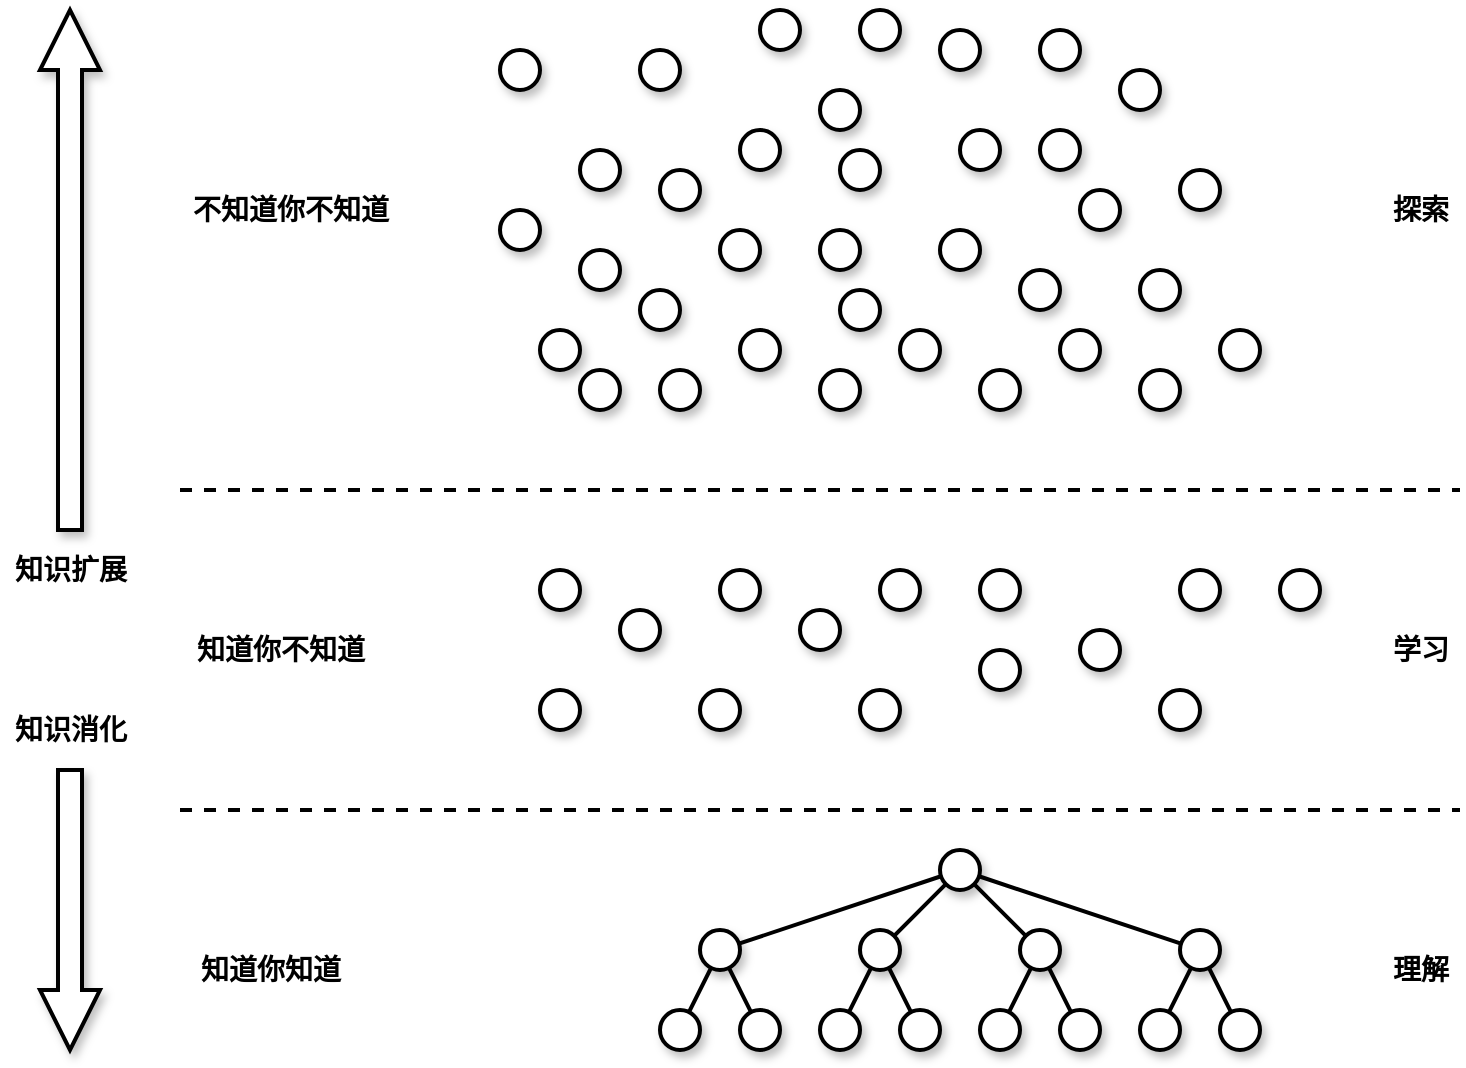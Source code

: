 <mxfile version="14.6.13" type="device" pages="2"><diagram id="Ca0sFENJAlnB6VOYmTz4" name="knowledge-layer"><mxGraphModel dx="1106" dy="852" grid="1" gridSize="10" guides="1" tooltips="1" connect="1" arrows="1" fold="1" page="1" pageScale="1" pageWidth="800" pageHeight="600" math="0" shadow="0"><root><mxCell id="0"/><mxCell id="1" parent="0"/><mxCell id="a94jEHn9fRnZe94geJ_5-18" value="" style="endArrow=none;html=1;fontSize=14;strokeWidth=2;align=center;dashed=1;fontStyle=1;" edge="1" parent="1"><mxGeometry width="50" height="50" relative="1" as="geometry"><mxPoint x="120" y="280" as="sourcePoint"/><mxPoint x="760" y="280" as="targetPoint"/></mxGeometry></mxCell><mxCell id="a94jEHn9fRnZe94geJ_5-1" value="" style="ellipse;whiteSpace=wrap;html=1;aspect=fixed;strokeWidth=2;fontSize=14;fontStyle=1;shadow=1;" vertex="1" parent="1"><mxGeometry x="280" y="60" width="20" height="20" as="geometry"/></mxCell><mxCell id="a94jEHn9fRnZe94geJ_5-2" value="" style="ellipse;whiteSpace=wrap;html=1;aspect=fixed;strokeWidth=2;fontSize=14;fontStyle=1;shadow=1;" vertex="1" parent="1"><mxGeometry x="300" y="200" width="20" height="20" as="geometry"/></mxCell><mxCell id="a94jEHn9fRnZe94geJ_5-3" value="" style="ellipse;whiteSpace=wrap;html=1;aspect=fixed;strokeWidth=2;fontSize=14;fontStyle=1;shadow=1;" vertex="1" parent="1"><mxGeometry x="320" y="110" width="20" height="20" as="geometry"/></mxCell><mxCell id="a94jEHn9fRnZe94geJ_5-4" value="" style="ellipse;whiteSpace=wrap;html=1;aspect=fixed;strokeWidth=2;fontSize=14;fontStyle=1;shadow=1;" vertex="1" parent="1"><mxGeometry x="410" y="40" width="20" height="20" as="geometry"/></mxCell><mxCell id="a94jEHn9fRnZe94geJ_5-5" value="" style="ellipse;whiteSpace=wrap;html=1;aspect=fixed;strokeWidth=2;fontSize=14;fontStyle=1;shadow=1;" vertex="1" parent="1"><mxGeometry x="540" y="170" width="20" height="20" as="geometry"/></mxCell><mxCell id="a94jEHn9fRnZe94geJ_5-6" value="" style="ellipse;whiteSpace=wrap;html=1;aspect=fixed;strokeWidth=2;fontSize=14;fontStyle=1;shadow=1;" vertex="1" parent="1"><mxGeometry x="590" y="70" width="20" height="20" as="geometry"/></mxCell><mxCell id="a94jEHn9fRnZe94geJ_5-8" value="" style="ellipse;whiteSpace=wrap;html=1;aspect=fixed;strokeWidth=2;fontSize=14;fontStyle=1;shadow=1;" vertex="1" parent="1"><mxGeometry x="510" y="100" width="20" height="20" as="geometry"/></mxCell><mxCell id="a94jEHn9fRnZe94geJ_5-9" value="" style="ellipse;whiteSpace=wrap;html=1;aspect=fixed;strokeWidth=2;fontSize=14;fontStyle=1;shadow=1;" vertex="1" parent="1"><mxGeometry x="460" y="40" width="20" height="20" as="geometry"/></mxCell><mxCell id="a94jEHn9fRnZe94geJ_5-10" value="" style="ellipse;whiteSpace=wrap;html=1;aspect=fixed;strokeWidth=2;fontSize=14;fontStyle=1;shadow=1;" vertex="1" parent="1"><mxGeometry x="390" y="150" width="20" height="20" as="geometry"/></mxCell><mxCell id="a94jEHn9fRnZe94geJ_5-11" value="" style="ellipse;whiteSpace=wrap;html=1;aspect=fixed;strokeWidth=2;fontSize=14;fontStyle=1;shadow=1;" vertex="1" parent="1"><mxGeometry x="350" y="60" width="20" height="20" as="geometry"/></mxCell><mxCell id="a94jEHn9fRnZe94geJ_5-12" value="" style="ellipse;whiteSpace=wrap;html=1;aspect=fixed;strokeWidth=2;fontSize=14;fontStyle=1;shadow=1;" vertex="1" parent="1"><mxGeometry x="450" y="180" width="20" height="20" as="geometry"/></mxCell><mxCell id="a94jEHn9fRnZe94geJ_5-13" value="" style="ellipse;whiteSpace=wrap;html=1;aspect=fixed;strokeWidth=2;fontSize=14;fontStyle=1;shadow=1;" vertex="1" parent="1"><mxGeometry x="280" y="140" width="20" height="20" as="geometry"/></mxCell><mxCell id="a94jEHn9fRnZe94geJ_5-14" value="" style="ellipse;whiteSpace=wrap;html=1;aspect=fixed;strokeWidth=2;fontSize=14;fontStyle=1;shadow=1;" vertex="1" parent="1"><mxGeometry x="350" y="180" width="20" height="20" as="geometry"/></mxCell><mxCell id="a94jEHn9fRnZe94geJ_5-15" value="" style="ellipse;whiteSpace=wrap;html=1;aspect=fixed;strokeWidth=2;fontSize=14;fontStyle=1;shadow=1;" vertex="1" parent="1"><mxGeometry x="620" y="120" width="20" height="20" as="geometry"/></mxCell><mxCell id="a94jEHn9fRnZe94geJ_5-16" value="" style="ellipse;whiteSpace=wrap;html=1;aspect=fixed;strokeWidth=2;fontSize=14;fontStyle=1;shadow=1;" vertex="1" parent="1"><mxGeometry x="400" y="100" width="20" height="20" as="geometry"/></mxCell><mxCell id="a94jEHn9fRnZe94geJ_5-19" value="" style="endArrow=none;html=1;fontSize=14;strokeWidth=2;align=center;dashed=1;fontStyle=1;" edge="1" parent="1"><mxGeometry width="50" height="50" relative="1" as="geometry"><mxPoint x="120" y="440" as="sourcePoint"/><mxPoint x="760" y="440" as="targetPoint"/></mxGeometry></mxCell><mxCell id="a94jEHn9fRnZe94geJ_5-23" style="rounded=0;orthogonalLoop=1;jettySize=auto;html=1;fontSize=14;strokeWidth=2;align=center;endArrow=none;endFill=0;fontStyle=1;" edge="1" parent="1" source="a94jEHn9fRnZe94geJ_5-20" target="a94jEHn9fRnZe94geJ_5-21"><mxGeometry relative="1" as="geometry"/></mxCell><mxCell id="a94jEHn9fRnZe94geJ_5-24" style="edgeStyle=none;rounded=0;orthogonalLoop=1;jettySize=auto;html=1;fontSize=14;endArrow=none;endFill=0;strokeWidth=2;align=center;fontStyle=1;" edge="1" parent="1" source="a94jEHn9fRnZe94geJ_5-20" target="a94jEHn9fRnZe94geJ_5-22"><mxGeometry relative="1" as="geometry"/></mxCell><mxCell id="a94jEHn9fRnZe94geJ_5-47" style="edgeStyle=none;rounded=0;orthogonalLoop=1;jettySize=auto;html=1;fontSize=14;endArrow=none;endFill=0;strokeWidth=2;align=center;fontStyle=1;" edge="1" parent="1" source="a94jEHn9fRnZe94geJ_5-20" target="a94jEHn9fRnZe94geJ_5-46"><mxGeometry relative="1" as="geometry"/></mxCell><mxCell id="a94jEHn9fRnZe94geJ_5-92" style="edgeStyle=none;rounded=0;orthogonalLoop=1;jettySize=auto;html=1;shadow=0;fontSize=14;endArrow=none;endFill=0;strokeWidth=2;align=center;" edge="1" parent="1" source="a94jEHn9fRnZe94geJ_5-20" target="a94jEHn9fRnZe94geJ_5-87"><mxGeometry relative="1" as="geometry"/></mxCell><mxCell id="a94jEHn9fRnZe94geJ_5-20" value="" style="ellipse;whiteSpace=wrap;html=1;aspect=fixed;strokeWidth=2;fontSize=14;fontStyle=1;shadow=1;" vertex="1" parent="1"><mxGeometry x="500" y="460" width="20" height="20" as="geometry"/></mxCell><mxCell id="a94jEHn9fRnZe94geJ_5-26" style="edgeStyle=none;rounded=0;orthogonalLoop=1;jettySize=auto;html=1;fontSize=14;endArrow=none;endFill=0;strokeWidth=2;align=center;fontStyle=1;" edge="1" parent="1" source="a94jEHn9fRnZe94geJ_5-21" target="a94jEHn9fRnZe94geJ_5-25"><mxGeometry relative="1" as="geometry"/></mxCell><mxCell id="a94jEHn9fRnZe94geJ_5-43" style="edgeStyle=none;rounded=0;orthogonalLoop=1;jettySize=auto;html=1;fontSize=14;endArrow=none;endFill=0;strokeWidth=2;align=center;fontStyle=1;" edge="1" parent="1" source="a94jEHn9fRnZe94geJ_5-21" target="a94jEHn9fRnZe94geJ_5-42"><mxGeometry relative="1" as="geometry"/></mxCell><mxCell id="a94jEHn9fRnZe94geJ_5-21" value="" style="ellipse;whiteSpace=wrap;html=1;aspect=fixed;strokeWidth=2;fontSize=14;fontStyle=1;shadow=1;" vertex="1" parent="1"><mxGeometry x="460" y="500" width="20" height="20" as="geometry"/></mxCell><mxCell id="a94jEHn9fRnZe94geJ_5-28" style="edgeStyle=none;rounded=0;orthogonalLoop=1;jettySize=auto;html=1;fontSize=14;endArrow=none;endFill=0;strokeWidth=2;align=center;fontStyle=1;" edge="1" parent="1" source="a94jEHn9fRnZe94geJ_5-22" target="a94jEHn9fRnZe94geJ_5-27"><mxGeometry relative="1" as="geometry"/></mxCell><mxCell id="a94jEHn9fRnZe94geJ_5-45" style="edgeStyle=none;rounded=0;orthogonalLoop=1;jettySize=auto;html=1;fontSize=14;endArrow=none;endFill=0;strokeWidth=2;align=center;fontStyle=1;" edge="1" parent="1" source="a94jEHn9fRnZe94geJ_5-22" target="a94jEHn9fRnZe94geJ_5-44"><mxGeometry relative="1" as="geometry"/></mxCell><mxCell id="a94jEHn9fRnZe94geJ_5-22" value="" style="ellipse;whiteSpace=wrap;html=1;aspect=fixed;strokeWidth=2;fontSize=14;fontStyle=1;shadow=1;" vertex="1" parent="1"><mxGeometry x="540" y="500" width="20" height="20" as="geometry"/></mxCell><mxCell id="a94jEHn9fRnZe94geJ_5-25" value="" style="ellipse;whiteSpace=wrap;html=1;aspect=fixed;strokeWidth=2;fontSize=14;fontStyle=1;shadow=1;" vertex="1" parent="1"><mxGeometry x="440" y="540" width="20" height="20" as="geometry"/></mxCell><mxCell id="a94jEHn9fRnZe94geJ_5-27" value="" style="ellipse;whiteSpace=wrap;html=1;aspect=fixed;strokeWidth=2;fontSize=14;fontStyle=1;shadow=1;" vertex="1" parent="1"><mxGeometry x="560" y="540" width="20" height="20" as="geometry"/></mxCell><mxCell id="a94jEHn9fRnZe94geJ_5-30" value="" style="ellipse;whiteSpace=wrap;html=1;aspect=fixed;strokeWidth=2;fontSize=14;fontStyle=1;shadow=1;" vertex="1" parent="1"><mxGeometry x="390" y="320" width="20" height="20" as="geometry"/></mxCell><mxCell id="a94jEHn9fRnZe94geJ_5-31" value="" style="ellipse;whiteSpace=wrap;html=1;aspect=fixed;strokeWidth=2;fontSize=14;fontStyle=1;shadow=1;" vertex="1" parent="1"><mxGeometry x="300" y="320" width="20" height="20" as="geometry"/></mxCell><mxCell id="a94jEHn9fRnZe94geJ_5-32" value="" style="ellipse;whiteSpace=wrap;html=1;aspect=fixed;strokeWidth=2;fontSize=14;fontStyle=1;shadow=1;" vertex="1" parent="1"><mxGeometry x="340" y="340" width="20" height="20" as="geometry"/></mxCell><mxCell id="a94jEHn9fRnZe94geJ_5-33" value="" style="ellipse;whiteSpace=wrap;html=1;aspect=fixed;strokeWidth=2;fontSize=14;fontStyle=1;shadow=1;" vertex="1" parent="1"><mxGeometry x="300" y="380" width="20" height="20" as="geometry"/></mxCell><mxCell id="a94jEHn9fRnZe94geJ_5-34" value="" style="ellipse;whiteSpace=wrap;html=1;aspect=fixed;strokeWidth=2;fontSize=14;fontStyle=1;shadow=1;" vertex="1" parent="1"><mxGeometry x="470" y="320" width="20" height="20" as="geometry"/></mxCell><mxCell id="a94jEHn9fRnZe94geJ_5-35" value="" style="ellipse;whiteSpace=wrap;html=1;aspect=fixed;strokeWidth=2;fontSize=14;fontStyle=1;shadow=1;" vertex="1" parent="1"><mxGeometry x="380" y="380" width="20" height="20" as="geometry"/></mxCell><mxCell id="a94jEHn9fRnZe94geJ_5-36" value="" style="ellipse;whiteSpace=wrap;html=1;aspect=fixed;strokeWidth=2;fontSize=14;fontStyle=1;shadow=1;" vertex="1" parent="1"><mxGeometry x="570" y="350" width="20" height="20" as="geometry"/></mxCell><mxCell id="a94jEHn9fRnZe94geJ_5-38" value="" style="ellipse;whiteSpace=wrap;html=1;aspect=fixed;strokeWidth=2;fontSize=14;fontStyle=1;shadow=1;" vertex="1" parent="1"><mxGeometry x="610" y="380" width="20" height="20" as="geometry"/></mxCell><mxCell id="a94jEHn9fRnZe94geJ_5-39" value="" style="ellipse;whiteSpace=wrap;html=1;aspect=fixed;strokeWidth=2;fontSize=14;fontStyle=1;shadow=1;" vertex="1" parent="1"><mxGeometry x="620" y="320" width="20" height="20" as="geometry"/></mxCell><mxCell id="a94jEHn9fRnZe94geJ_5-41" value="" style="ellipse;whiteSpace=wrap;html=1;aspect=fixed;strokeWidth=2;fontSize=14;fontStyle=1;shadow=1;" vertex="1" parent="1"><mxGeometry x="670" y="320" width="20" height="20" as="geometry"/></mxCell><mxCell id="a94jEHn9fRnZe94geJ_5-42" value="" style="ellipse;whiteSpace=wrap;html=1;aspect=fixed;strokeWidth=2;fontSize=14;fontStyle=1;shadow=1;" vertex="1" parent="1"><mxGeometry x="480" y="540" width="20" height="20" as="geometry"/></mxCell><mxCell id="a94jEHn9fRnZe94geJ_5-44" value="" style="ellipse;whiteSpace=wrap;html=1;aspect=fixed;strokeWidth=2;fontSize=14;fontStyle=1;shadow=1;" vertex="1" parent="1"><mxGeometry x="520" y="540" width="20" height="20" as="geometry"/></mxCell><mxCell id="a94jEHn9fRnZe94geJ_5-49" style="edgeStyle=none;rounded=0;orthogonalLoop=1;jettySize=auto;html=1;fontSize=14;endArrow=none;endFill=0;strokeWidth=2;align=center;fontStyle=1;" edge="1" parent="1" source="a94jEHn9fRnZe94geJ_5-46" target="a94jEHn9fRnZe94geJ_5-48"><mxGeometry relative="1" as="geometry"/></mxCell><mxCell id="a94jEHn9fRnZe94geJ_5-51" style="edgeStyle=none;rounded=0;orthogonalLoop=1;jettySize=auto;html=1;fontSize=14;endArrow=none;endFill=0;strokeWidth=2;align=center;fontStyle=1;" edge="1" parent="1" source="a94jEHn9fRnZe94geJ_5-46" target="a94jEHn9fRnZe94geJ_5-50"><mxGeometry relative="1" as="geometry"/></mxCell><mxCell id="a94jEHn9fRnZe94geJ_5-46" value="" style="ellipse;whiteSpace=wrap;html=1;aspect=fixed;strokeWidth=2;fontSize=14;fontStyle=1;shadow=1;" vertex="1" parent="1"><mxGeometry x="620" y="500" width="20" height="20" as="geometry"/></mxCell><mxCell id="a94jEHn9fRnZe94geJ_5-48" value="" style="ellipse;whiteSpace=wrap;html=1;aspect=fixed;strokeWidth=2;fontSize=14;fontStyle=1;shadow=1;" vertex="1" parent="1"><mxGeometry x="600" y="540" width="20" height="20" as="geometry"/></mxCell><mxCell id="a94jEHn9fRnZe94geJ_5-50" value="" style="ellipse;whiteSpace=wrap;html=1;aspect=fixed;strokeWidth=2;fontSize=14;fontStyle=1;shadow=1;" vertex="1" parent="1"><mxGeometry x="640" y="540" width="20" height="20" as="geometry"/></mxCell><mxCell id="a94jEHn9fRnZe94geJ_5-52" value="" style="ellipse;whiteSpace=wrap;html=1;aspect=fixed;strokeWidth=2;fontSize=14;fontStyle=1;shadow=1;" vertex="1" parent="1"><mxGeometry x="460" y="380" width="20" height="20" as="geometry"/></mxCell><mxCell id="a94jEHn9fRnZe94geJ_5-55" value="知道你不知道" style="text;html=1;align=center;verticalAlign=middle;resizable=0;points=[];autosize=1;fontSize=14;shadow=0;fontStyle=1;" vertex="1" parent="1"><mxGeometry x="120" y="350" width="100" height="20" as="geometry"/></mxCell><mxCell id="a94jEHn9fRnZe94geJ_5-56" value="知道你知道" style="text;html=1;align=center;verticalAlign=middle;resizable=0;points=[];autosize=1;fontSize=14;shadow=0;fontStyle=1;" vertex="1" parent="1"><mxGeometry x="120" y="510" width="90" height="20" as="geometry"/></mxCell><mxCell id="a94jEHn9fRnZe94geJ_5-57" value="不知道你不知道" style="text;html=1;align=center;verticalAlign=middle;resizable=0;points=[];autosize=1;fontSize=14;shadow=0;fontStyle=1;" vertex="1" parent="1"><mxGeometry x="120" y="130" width="110" height="20" as="geometry"/></mxCell><mxCell id="a94jEHn9fRnZe94geJ_5-61" value="" style="ellipse;whiteSpace=wrap;html=1;aspect=fixed;strokeWidth=2;fontSize=14;fontStyle=1;shadow=1;" vertex="1" parent="1"><mxGeometry x="520" y="320" width="20" height="20" as="geometry"/></mxCell><mxCell id="a94jEHn9fRnZe94geJ_5-67" value="" style="ellipse;whiteSpace=wrap;html=1;aspect=fixed;strokeWidth=2;fontSize=14;fontStyle=1;shadow=1;" vertex="1" parent="1"><mxGeometry x="450" y="110" width="20" height="20" as="geometry"/></mxCell><mxCell id="a94jEHn9fRnZe94geJ_5-68" value="" style="ellipse;whiteSpace=wrap;html=1;aspect=fixed;strokeWidth=2;fontSize=14;fontStyle=1;shadow=1;" vertex="1" parent="1"><mxGeometry x="570" y="130" width="20" height="20" as="geometry"/></mxCell><mxCell id="a94jEHn9fRnZe94geJ_5-69" value="" style="ellipse;whiteSpace=wrap;html=1;aspect=fixed;strokeWidth=2;fontSize=14;fontStyle=1;shadow=1;" vertex="1" parent="1"><mxGeometry x="500" y="50" width="20" height="20" as="geometry"/></mxCell><mxCell id="a94jEHn9fRnZe94geJ_5-70" value="" style="ellipse;whiteSpace=wrap;html=1;aspect=fixed;strokeWidth=2;fontSize=14;fontStyle=1;shadow=1;" vertex="1" parent="1"><mxGeometry x="500" y="150" width="20" height="20" as="geometry"/></mxCell><mxCell id="a94jEHn9fRnZe94geJ_5-71" value="" style="ellipse;whiteSpace=wrap;html=1;aspect=fixed;strokeWidth=2;fontSize=14;fontStyle=1;shadow=1;" vertex="1" parent="1"><mxGeometry x="440" y="150" width="20" height="20" as="geometry"/></mxCell><mxCell id="a94jEHn9fRnZe94geJ_5-72" value="" style="ellipse;whiteSpace=wrap;html=1;aspect=fixed;strokeWidth=2;fontSize=14;fontStyle=1;shadow=1;" vertex="1" parent="1"><mxGeometry x="640" y="200" width="20" height="20" as="geometry"/></mxCell><mxCell id="a94jEHn9fRnZe94geJ_5-73" value="" style="ellipse;whiteSpace=wrap;html=1;aspect=fixed;strokeWidth=2;fontSize=14;fontStyle=1;shadow=1;" vertex="1" parent="1"><mxGeometry x="440" y="80" width="20" height="20" as="geometry"/></mxCell><mxCell id="a94jEHn9fRnZe94geJ_5-74" value="" style="ellipse;whiteSpace=wrap;html=1;aspect=fixed;strokeWidth=2;fontSize=14;fontStyle=1;shadow=1;" vertex="1" parent="1"><mxGeometry x="360" y="120" width="20" height="20" as="geometry"/></mxCell><mxCell id="a94jEHn9fRnZe94geJ_5-75" value="" style="ellipse;whiteSpace=wrap;html=1;aspect=fixed;strokeWidth=2;fontSize=14;fontStyle=1;shadow=1;" vertex="1" parent="1"><mxGeometry x="320" y="160" width="20" height="20" as="geometry"/></mxCell><mxCell id="a94jEHn9fRnZe94geJ_5-76" value="" style="ellipse;whiteSpace=wrap;html=1;aspect=fixed;strokeWidth=2;fontSize=14;fontStyle=1;shadow=1;" vertex="1" parent="1"><mxGeometry x="550" y="50" width="20" height="20" as="geometry"/></mxCell><mxCell id="a94jEHn9fRnZe94geJ_5-77" value="" style="ellipse;whiteSpace=wrap;html=1;aspect=fixed;strokeWidth=2;fontSize=14;fontStyle=1;shadow=1;" vertex="1" parent="1"><mxGeometry x="550" y="100" width="20" height="20" as="geometry"/></mxCell><mxCell id="a94jEHn9fRnZe94geJ_5-78" value="" style="ellipse;whiteSpace=wrap;html=1;aspect=fixed;strokeWidth=2;fontSize=14;fontStyle=1;shadow=1;" vertex="1" parent="1"><mxGeometry x="600" y="170" width="20" height="20" as="geometry"/></mxCell><mxCell id="a94jEHn9fRnZe94geJ_5-79" value="" style="ellipse;whiteSpace=wrap;html=1;aspect=fixed;strokeWidth=2;fontSize=14;fontStyle=1;shadow=1;" vertex="1" parent="1"><mxGeometry x="430" y="340" width="20" height="20" as="geometry"/></mxCell><mxCell id="a94jEHn9fRnZe94geJ_5-83" value="" style="verticalLabelPosition=bottom;verticalAlign=top;html=1;strokeWidth=2;shape=mxgraph.arrows2.arrow;dy=0.6;dx=30;notch=0;shadow=1;fontSize=14;align=center;direction=north;" vertex="1" parent="1"><mxGeometry x="50" y="40" width="30" height="260" as="geometry"/></mxCell><mxCell id="a94jEHn9fRnZe94geJ_5-85" value="" style="verticalLabelPosition=top;verticalAlign=bottom;html=1;strokeWidth=2;shape=mxgraph.arrows2.arrow;dy=0.6;dx=30;notch=0;shadow=1;fontSize=14;align=center;direction=south;labelPosition=center;" vertex="1" parent="1"><mxGeometry x="50" y="420" width="30" height="140" as="geometry"/></mxCell><mxCell id="a94jEHn9fRnZe94geJ_5-95" style="edgeStyle=none;rounded=0;orthogonalLoop=1;jettySize=auto;html=1;shadow=0;fontSize=14;endArrow=none;endFill=0;strokeWidth=2;align=center;" edge="1" parent="1" source="a94jEHn9fRnZe94geJ_5-87" target="a94jEHn9fRnZe94geJ_5-91"><mxGeometry relative="1" as="geometry"/></mxCell><mxCell id="a94jEHn9fRnZe94geJ_5-96" style="edgeStyle=none;rounded=0;orthogonalLoop=1;jettySize=auto;html=1;shadow=0;fontSize=14;endArrow=none;endFill=0;strokeWidth=2;align=center;" edge="1" parent="1" source="a94jEHn9fRnZe94geJ_5-87" target="a94jEHn9fRnZe94geJ_5-90"><mxGeometry relative="1" as="geometry"/></mxCell><mxCell id="a94jEHn9fRnZe94geJ_5-87" value="" style="ellipse;whiteSpace=wrap;html=1;aspect=fixed;strokeWidth=2;fontSize=14;fontStyle=1;shadow=1;" vertex="1" parent="1"><mxGeometry x="380" y="500" width="20" height="20" as="geometry"/></mxCell><mxCell id="a94jEHn9fRnZe94geJ_5-90" value="" style="ellipse;whiteSpace=wrap;html=1;aspect=fixed;strokeWidth=2;fontSize=14;fontStyle=1;shadow=1;" vertex="1" parent="1"><mxGeometry x="360" y="540" width="20" height="20" as="geometry"/></mxCell><mxCell id="a94jEHn9fRnZe94geJ_5-91" value="" style="ellipse;whiteSpace=wrap;html=1;aspect=fixed;strokeWidth=2;fontSize=14;fontStyle=1;shadow=1;" vertex="1" parent="1"><mxGeometry x="400" y="540" width="20" height="20" as="geometry"/></mxCell><mxCell id="a94jEHn9fRnZe94geJ_5-97" value="" style="ellipse;whiteSpace=wrap;html=1;aspect=fixed;strokeWidth=2;fontSize=14;fontStyle=1;shadow=1;" vertex="1" parent="1"><mxGeometry x="520" y="360" width="20" height="20" as="geometry"/></mxCell><mxCell id="a94jEHn9fRnZe94geJ_5-100" value="" style="ellipse;whiteSpace=wrap;html=1;aspect=fixed;strokeWidth=2;fontSize=14;fontStyle=1;shadow=1;" vertex="1" parent="1"><mxGeometry x="320" y="220" width="20" height="20" as="geometry"/></mxCell><mxCell id="a94jEHn9fRnZe94geJ_5-101" value="" style="ellipse;whiteSpace=wrap;html=1;aspect=fixed;strokeWidth=2;fontSize=14;fontStyle=1;shadow=1;" vertex="1" parent="1"><mxGeometry x="360" y="220" width="20" height="20" as="geometry"/></mxCell><mxCell id="a94jEHn9fRnZe94geJ_5-102" value="" style="ellipse;whiteSpace=wrap;html=1;aspect=fixed;strokeWidth=2;fontSize=14;fontStyle=1;shadow=1;" vertex="1" parent="1"><mxGeometry x="400" y="200" width="20" height="20" as="geometry"/></mxCell><mxCell id="a94jEHn9fRnZe94geJ_5-103" value="" style="ellipse;whiteSpace=wrap;html=1;aspect=fixed;strokeWidth=2;fontSize=14;fontStyle=1;shadow=1;" vertex="1" parent="1"><mxGeometry x="440" y="220" width="20" height="20" as="geometry"/></mxCell><mxCell id="a94jEHn9fRnZe94geJ_5-104" value="" style="ellipse;whiteSpace=wrap;html=1;aspect=fixed;strokeWidth=2;fontSize=14;fontStyle=1;shadow=1;" vertex="1" parent="1"><mxGeometry x="480" y="200" width="20" height="20" as="geometry"/></mxCell><mxCell id="a94jEHn9fRnZe94geJ_5-105" value="" style="ellipse;whiteSpace=wrap;html=1;aspect=fixed;strokeWidth=2;fontSize=14;fontStyle=1;shadow=1;" vertex="1" parent="1"><mxGeometry x="520" y="220" width="20" height="20" as="geometry"/></mxCell><mxCell id="a94jEHn9fRnZe94geJ_5-106" value="" style="ellipse;whiteSpace=wrap;html=1;aspect=fixed;strokeWidth=2;fontSize=14;fontStyle=1;shadow=1;" vertex="1" parent="1"><mxGeometry x="560" y="200" width="20" height="20" as="geometry"/></mxCell><mxCell id="a94jEHn9fRnZe94geJ_5-107" value="" style="ellipse;whiteSpace=wrap;html=1;aspect=fixed;strokeWidth=2;fontSize=14;fontStyle=1;shadow=1;" vertex="1" parent="1"><mxGeometry x="600" y="220" width="20" height="20" as="geometry"/></mxCell><mxCell id="vtTW__GkIYUqdh8EAVJc-2" value="知识消化" style="text;html=1;align=center;verticalAlign=middle;resizable=0;points=[];autosize=1;fontSize=14;shadow=0;fontStyle=1;" vertex="1" parent="1"><mxGeometry x="30" y="390" width="70" height="20" as="geometry"/></mxCell><mxCell id="vtTW__GkIYUqdh8EAVJc-3" value="知识扩展" style="text;html=1;align=center;verticalAlign=middle;resizable=0;points=[];autosize=1;fontSize=14;shadow=0;fontStyle=1;" vertex="1" parent="1"><mxGeometry x="30" y="310" width="70" height="20" as="geometry"/></mxCell><mxCell id="vtTW__GkIYUqdh8EAVJc-4" value="学习" style="text;html=1;align=center;verticalAlign=middle;resizable=0;points=[];autosize=1;fontSize=14;shadow=0;fontStyle=1;" vertex="1" parent="1"><mxGeometry x="720" y="350" width="40" height="20" as="geometry"/></mxCell><mxCell id="vtTW__GkIYUqdh8EAVJc-5" value="探索" style="text;html=1;align=center;verticalAlign=middle;resizable=0;points=[];autosize=1;fontSize=14;shadow=0;fontStyle=1;" vertex="1" parent="1"><mxGeometry x="720" y="130" width="40" height="20" as="geometry"/></mxCell><mxCell id="vtTW__GkIYUqdh8EAVJc-6" value="理解" style="text;html=1;align=center;verticalAlign=middle;resizable=0;points=[];autosize=1;fontSize=14;shadow=0;fontStyle=1;" vertex="1" parent="1"><mxGeometry x="720" y="510" width="40" height="20" as="geometry"/></mxCell></root></mxGraphModel></diagram><diagram id="mfbwAnrhIcgA8HLGH15T" name="Page-2"><mxGraphModel dx="951" dy="677" grid="1" gridSize="10" guides="1" tooltips="1" connect="1" arrows="1" fold="1" page="1" pageScale="1" pageWidth="800" pageHeight="600" math="0" shadow="0"><root><mxCell id="9585TwVtL8lzAsqzAnH4-0"/><mxCell id="9585TwVtL8lzAsqzAnH4-1" parent="9585TwVtL8lzAsqzAnH4-0"/></root></mxGraphModel></diagram></mxfile>